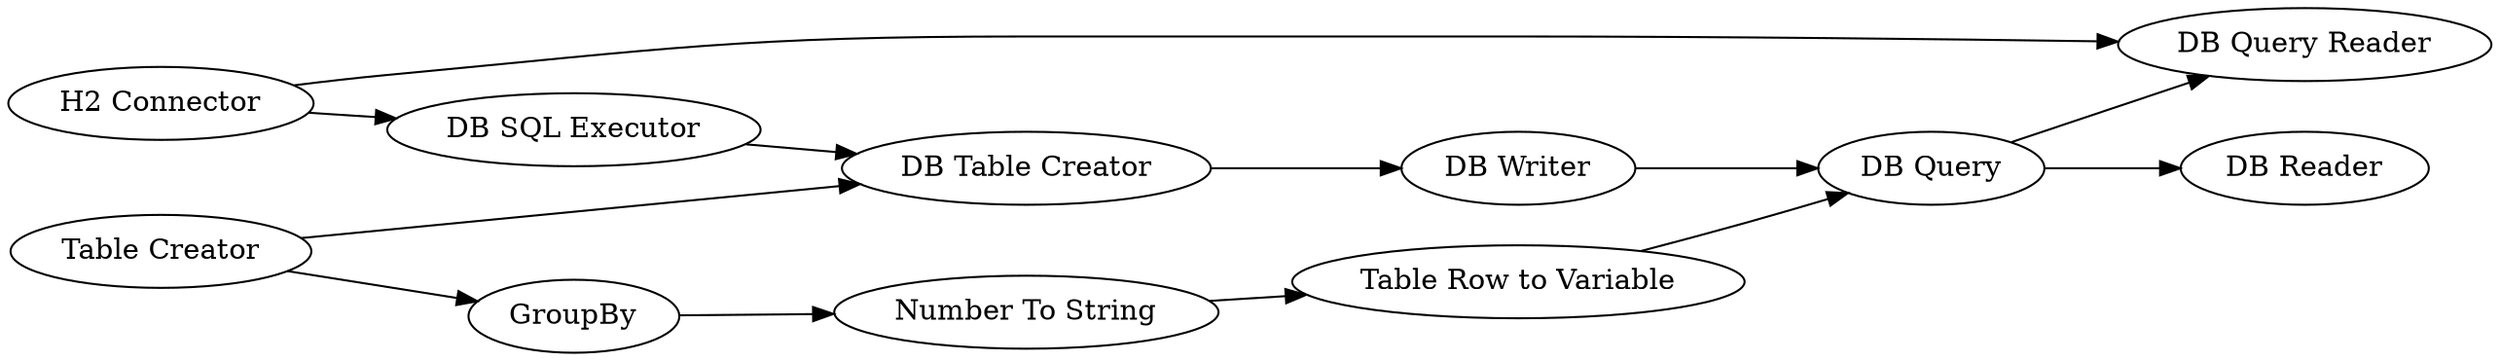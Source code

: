 digraph {
	1885 -> 1905
	2 -> 1905
	1 -> 1909
	1908 -> 1911
	1905 -> 470
	1 -> 1885
	1906 -> 1914
	1914 -> 1913
	470 -> 1908
	1908 -> 1909
	2 -> 1906
	1913 -> 1908
	1905 [label="DB Table Creator"]
	1914 [label="Number To String"]
	1908 [label="DB Query"]
	1913 [label="Table Row to Variable"]
	1 [label="H2 Connector"]
	470 [label="DB Writer"]
	1909 [label="DB Query Reader"]
	1885 [label="DB SQL Executor"]
	1906 [label=GroupBy]
	1911 [label="DB Reader"]
	2 [label="Table Creator"]
	rankdir=LR
}
